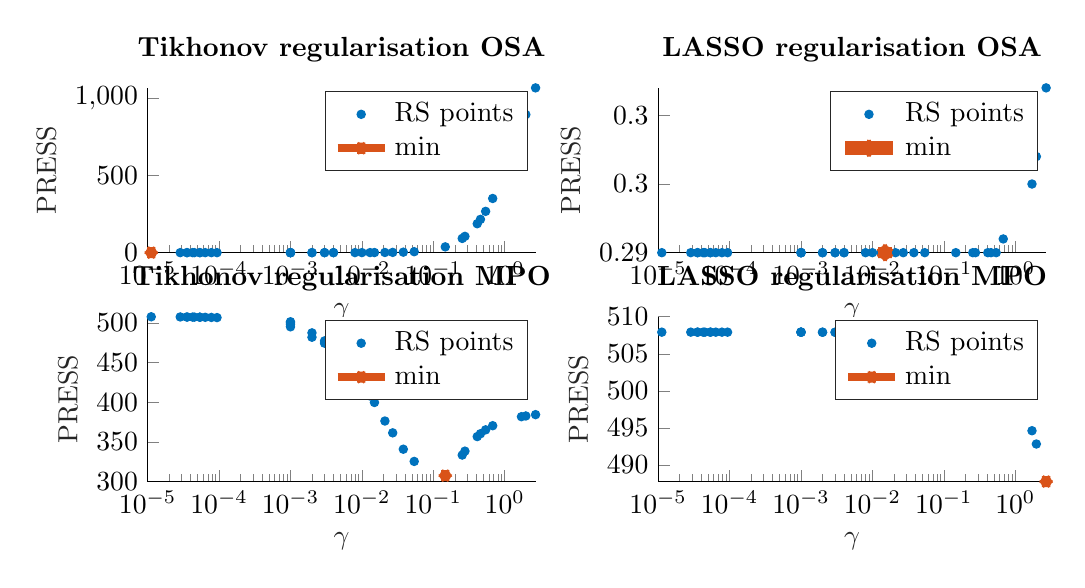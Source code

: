 % This file was created by matlab2tikz.
%
\definecolor{mycolor1}{rgb}{0.0,0.447,0.741}%
\definecolor{mycolor2}{rgb}{0.85,0.325,0.098}%
%
\begin{tikzpicture}

\begin{axis}[%
width=4.927cm,
height=2.093cm,
at={(0cm,2.907cm)},
scale only axis,
xmode=log,
xmin=1e-05,
xmax=2.701,
xminorticks=true,
xlabel style={font=\color{white!15!black}},
xlabel={$\gamma$},
ymin=0,
ymax=1066.434,
ylabel style={font=\color{white!15!black}},
ylabel={PRESS},
axis background/.style={fill=white},
title style={font=\bfseries},
title={Tikhonov regularisation OSA},
axis x line*=bottom,
axis y line*=left,
legend style={legend cell align=left, align=left, draw=white!15!black}
]
\addplot[only marks, mark=*, mark options={}, mark size=1.5pt, color=mycolor1, fill=mycolor1] table[row sep=crcr]{%
x	y\\
0.001	0.291\\
7.812e-05	0.29\\
0.015	0.798\\
0.0	0.29\\
0.0	0.29\\
0.001	0.291\\
0.004	0.334\\
1.972	893.767\\
0.002	0.297\\
4.511e-05	0.29\\
1.124e-05	0.29\\
0.002	0.303\\
2.701	1066.434\\
0.0	0.29\\
0.678	350.716\\
0.008	0.452\\
0.147	37.627\\
0.054	6.317\\
0.254	92.283\\
6.411e-05	0.29\\
4.266e-05	0.29\\
0.0	0.29\\
0.0	0.29\\
2.862e-05	0.29\\
0.54	267.439\\
3.549e-05	0.29\\
1.713	815.035\\
0.0	0.29\\
0.412	187.368\\
0.0	0.29\\
0.0	0.29\\
0.001	0.29\\
0.003	0.308\\
0.021	1.295\\
0.01	0.505\\
5.389e-05	0.29\\
9.367e-05	0.29\\
5.39e-05	0.29\\
0.004	0.329\\
0.277	105.628\\
0.0	0.29\\
0.027	1.861\\
0.003	0.313\\
0.0	0.29\\
0.001	0.293\\
3.573e-05	0.29\\
0.013	0.687\\
0.038	3.385\\
0.457	215.658\\
0.0	0.29\\
};
\addlegendentry{RS points}

\addplot [color=mycolor2, line width=3.0pt, draw=none, mark=asterisk, mark options={solid, mycolor2}]
  table[row sep=crcr]{%
1.124e-05	0.29\\
};
\addlegendentry{min}

\end{axis}

\begin{axis}[%
width=4.927cm,
height=2.093cm,
at={(0cm,0cm)},
scale only axis,
xmode=log,
xmin=1e-05,
xmax=2.701,
xminorticks=true,
xlabel style={font=\color{white!15!black}},
xlabel={$\gamma$},
ymin=300,
ymax=507.783,
ylabel style={font=\color{white!15!black}},
ylabel={PRESS},
axis background/.style={fill=white},
title style={font=\bfseries},
title={Tikhonov regularisation MPO},
axis x line*=bottom,
axis y line*=left,
legend style={legend cell align=left, align=left, draw=white!15!black}
]
\addplot[only marks, mark=*, mark options={}, mark size=1.5pt, color=mycolor1, fill=mycolor1] table[row sep=crcr]{%
x	y\\
0.001	500.109\\
7.812e-05	506.951\\
0.015	399.734\\
0.0	504.457\\
0.0	505.417\\
0.001	498.195\\
0.004	463.778\\
1.972	382.735\\
0.002	487.5\\
4.511e-05	507.361\\
1.124e-05	507.783\\
0.002	481.991\\
2.701	384.4\\
0.0	504.792\\
0.678	370.443\\
0.008	434.766\\
0.147	307.516\\
0.054	325.412\\
0.254	333.434\\
6.411e-05	507.125\\
4.266e-05	507.391\\
0.0	504.683\\
0.0	505.966\\
2.862e-05	507.566\\
0.54	365.242\\
3.549e-05	507.481\\
1.713	381.802\\
0.0	504.25\\
0.412	356.718\\
0.0	505.125\\
0.0	503.951\\
0.001	501.517\\
0.003	477.385\\
0.021	376.36\\
0.01	426.935\\
5.389e-05	507.252\\
9.367e-05	506.758\\
5.39e-05	507.252\\
0.004	465.987\\
0.277	338.377\\
0.0	503.804\\
0.027	361.436\\
0.003	474.494\\
0.0	504.335\\
0.001	495.139\\
3.573e-05	507.478\\
0.013	407.956\\
0.038	340.814\\
0.457	360.343\\
0.0	505.176\\
};
\addlegendentry{RS points}

\addplot [color=mycolor2, line width=3.0pt, draw=none, mark=asterisk, mark options={solid, mycolor2}]
  table[row sep=crcr]{%
0.147	307.516\\
};
\addlegendentry{min}

\end{axis}

\begin{axis}[%
width=4.927cm,
height=2.093cm,
at={(6.484cm,2.907cm)},
scale only axis,
xmode=log,
xmin=1e-05,
xmax=2.701,
xminorticks=true,
xlabel style={font=\color{white!15!black}},
xlabel={$\gamma$},
ymin=0.29,
ymax=0.302,
ylabel style={font=\color{white!15!black}},
ylabel={PRESS},
axis background/.style={fill=white},
title style={font=\bfseries},
title={LASSO regularisation OSA},
axis x line*=bottom,
axis y line*=left,
legend style={legend cell align=left, align=left, draw=white!15!black}
]
\addplot[only marks, mark=*, mark options={}, mark size=1.5pt, color=mycolor1, fill=mycolor1] table[row sep=crcr]{%
x	y\\
0.001	0.29\\
7.812e-05	0.29\\
0.015	0.29\\
0.0	0.29\\
0.0	0.29\\
0.001	0.29\\
0.004	0.29\\
1.972	0.297\\
0.002	0.29\\
4.511e-05	0.29\\
1.124e-05	0.29\\
0.002	0.29\\
2.701	0.302\\
0.0	0.29\\
0.678	0.291\\
0.008	0.29\\
0.147	0.29\\
0.054	0.29\\
0.254	0.29\\
6.411e-05	0.29\\
4.266e-05	0.29\\
0.0	0.29\\
0.0	0.29\\
2.862e-05	0.29\\
0.54	0.29\\
3.549e-05	0.29\\
1.713	0.295\\
0.0	0.29\\
0.412	0.29\\
0.0	0.29\\
0.0	0.29\\
0.001	0.29\\
0.003	0.29\\
0.021	0.29\\
0.01	0.29\\
5.389e-05	0.29\\
9.367e-05	0.29\\
5.39e-05	0.29\\
0.004	0.29\\
0.277	0.29\\
0.0	0.29\\
0.027	0.29\\
0.003	0.29\\
0.0	0.29\\
0.001	0.29\\
3.573e-05	0.29\\
0.013	0.29\\
0.038	0.29\\
0.457	0.29\\
0.0	0.29\\
};
\addlegendentry{RS points}

\addplot [color=mycolor2, line width=5.0pt, draw=none, mark=asterisk, mark options={solid, mycolor2}]
  table[row sep=crcr]{%
0.015	0.29\\
};
\addlegendentry{min}

\end{axis}

\begin{axis}[%
width=4.927cm,
height=2.093cm,
at={(6.484cm,0cm)},
scale only axis,
xmode=log,
xmin=1e-05,
xmax=2.701,
xminorticks=true,
xlabel style={font=\color{white!15!black}},
xlabel={$\gamma$},
ymin=487.75,
ymax=510,
ylabel style={font=\color{white!15!black}},
ylabel={PRESS},
axis background/.style={fill=white},
title style={font=\bfseries},
title={LASSO regularisation MPO},
axis x line*=bottom,
axis y line*=left,
legend style={legend cell align=left, align=left, draw=white!15!black}
]
\addplot[only marks, mark=*, mark options={}, mark size=1.5pt, color=mycolor1, fill=mycolor1] table[row sep=crcr]{%
x	y\\
0.001	507.921\\
7.812e-05	507.923\\
0.015	507.825\\
0.0	507.922\\
0.0	507.923\\
0.001	507.92\\
0.004	507.9\\
1.972	492.823\\
0.002	507.915\\
4.511e-05	507.923\\
1.124e-05	507.924\\
0.002	507.913\\
2.701	487.75\\
0.0	507.922\\
0.678	502.329\\
0.008	507.872\\
0.147	506.805\\
0.054	507.544\\
0.254	505.896\\
6.411e-05	507.923\\
4.266e-05	507.923\\
0.0	507.922\\
0.0	507.923\\
2.862e-05	507.924\\
0.54	503.498\\
3.549e-05	507.924\\
1.713	494.615\\
0.0	507.922\\
0.412	504.628\\
0.0	507.923\\
0.0	507.922\\
0.001	507.921\\
0.003	507.91\\
0.021	507.779\\
0.01	507.863\\
5.389e-05	507.923\\
9.367e-05	507.923\\
5.39e-05	507.923\\
0.004	507.902\\
0.277	505.723\\
0.0	507.922\\
0.027	507.74\\
0.003	507.908\\
0.0	507.922\\
0.001	507.919\\
3.573e-05	507.924\\
0.013	507.837\\
0.038	507.659\\
0.457	504.225\\
0.0	507.923\\
};
\addlegendentry{RS points}

\addplot [color=mycolor2, line width=3.0pt, draw=none, mark=asterisk, mark options={solid, mycolor2}]
  table[row sep=crcr]{%
2.701	487.75\\
};
\addlegendentry{min}

\end{axis}
\end{tikzpicture}%